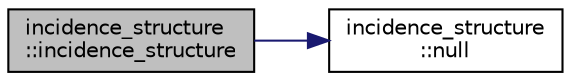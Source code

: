 digraph "incidence_structure::incidence_structure"
{
  edge [fontname="Helvetica",fontsize="10",labelfontname="Helvetica",labelfontsize="10"];
  node [fontname="Helvetica",fontsize="10",shape=record];
  rankdir="LR";
  Node0 [label="incidence_structure\l::incidence_structure",height=0.2,width=0.4,color="black", fillcolor="grey75", style="filled", fontcolor="black"];
  Node0 -> Node1 [color="midnightblue",fontsize="10",style="solid",fontname="Helvetica"];
  Node1 [label="incidence_structure\l::null",height=0.2,width=0.4,color="black", fillcolor="white", style="filled",URL="$da/d8a/classincidence__structure.html#a83fb7042009486cd766cfc3c410cbc48"];
}
